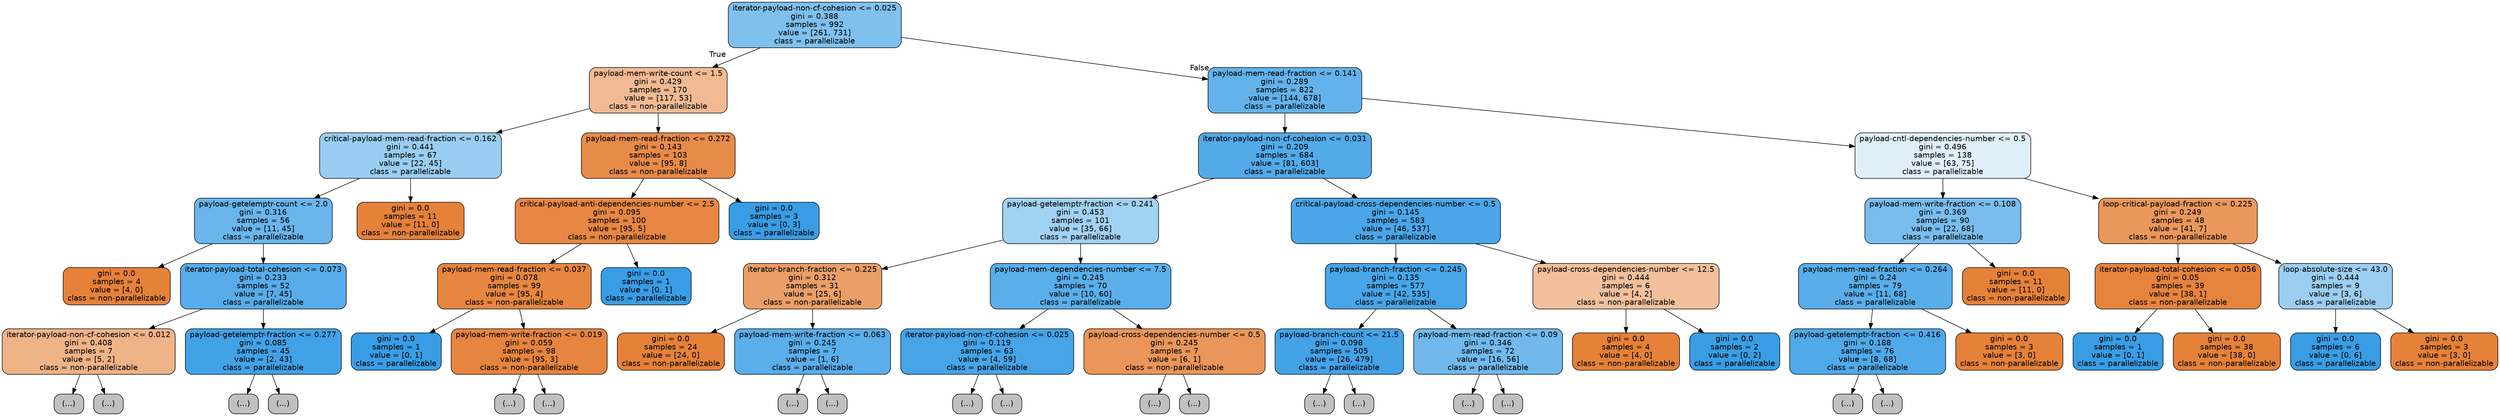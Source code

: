digraph Tree {
node [shape=box, style="filled, rounded", color="black", fontname=helvetica] ;
edge [fontname=helvetica] ;
0 [label="iterator-payload-non-cf-cohesion <= 0.025\ngini = 0.388\nsamples = 992\nvalue = [261, 731]\nclass = parallelizable", fillcolor="#399de5a4"] ;
1 [label="payload-mem-write-count <= 1.5\ngini = 0.429\nsamples = 170\nvalue = [117, 53]\nclass = non-parallelizable", fillcolor="#e581398b"] ;
0 -> 1 [labeldistance=2.5, labelangle=45, headlabel="True"] ;
2 [label="critical-payload-mem-read-fraction <= 0.162\ngini = 0.441\nsamples = 67\nvalue = [22, 45]\nclass = parallelizable", fillcolor="#399de582"] ;
1 -> 2 ;
3 [label="payload-getelemptr-count <= 2.0\ngini = 0.316\nsamples = 56\nvalue = [11, 45]\nclass = parallelizable", fillcolor="#399de5c1"] ;
2 -> 3 ;
4 [label="gini = 0.0\nsamples = 4\nvalue = [4, 0]\nclass = non-parallelizable", fillcolor="#e58139ff"] ;
3 -> 4 ;
5 [label="iterator-payload-total-cohesion <= 0.073\ngini = 0.233\nsamples = 52\nvalue = [7, 45]\nclass = parallelizable", fillcolor="#399de5d7"] ;
3 -> 5 ;
6 [label="iterator-payload-non-cf-cohesion <= 0.012\ngini = 0.408\nsamples = 7\nvalue = [5, 2]\nclass = non-parallelizable", fillcolor="#e5813999"] ;
5 -> 6 ;
7 [label="(...)", fillcolor="#C0C0C0"] ;
6 -> 7 ;
8 [label="(...)", fillcolor="#C0C0C0"] ;
6 -> 8 ;
9 [label="payload-getelemptr-fraction <= 0.277\ngini = 0.085\nsamples = 45\nvalue = [2, 43]\nclass = parallelizable", fillcolor="#399de5f3"] ;
5 -> 9 ;
10 [label="(...)", fillcolor="#C0C0C0"] ;
9 -> 10 ;
15 [label="(...)", fillcolor="#C0C0C0"] ;
9 -> 15 ;
16 [label="gini = 0.0\nsamples = 11\nvalue = [11, 0]\nclass = non-parallelizable", fillcolor="#e58139ff"] ;
2 -> 16 ;
17 [label="payload-mem-read-fraction <= 0.272\ngini = 0.143\nsamples = 103\nvalue = [95, 8]\nclass = non-parallelizable", fillcolor="#e58139ea"] ;
1 -> 17 ;
18 [label="critical-payload-anti-dependencies-number <= 2.5\ngini = 0.095\nsamples = 100\nvalue = [95, 5]\nclass = non-parallelizable", fillcolor="#e58139f2"] ;
17 -> 18 ;
19 [label="payload-mem-read-fraction <= 0.037\ngini = 0.078\nsamples = 99\nvalue = [95, 4]\nclass = non-parallelizable", fillcolor="#e58139f4"] ;
18 -> 19 ;
20 [label="gini = 0.0\nsamples = 1\nvalue = [0, 1]\nclass = parallelizable", fillcolor="#399de5ff"] ;
19 -> 20 ;
21 [label="payload-mem-write-fraction <= 0.019\ngini = 0.059\nsamples = 98\nvalue = [95, 3]\nclass = non-parallelizable", fillcolor="#e58139f7"] ;
19 -> 21 ;
22 [label="(...)", fillcolor="#C0C0C0"] ;
21 -> 22 ;
25 [label="(...)", fillcolor="#C0C0C0"] ;
21 -> 25 ;
30 [label="gini = 0.0\nsamples = 1\nvalue = [0, 1]\nclass = parallelizable", fillcolor="#399de5ff"] ;
18 -> 30 ;
31 [label="gini = 0.0\nsamples = 3\nvalue = [0, 3]\nclass = parallelizable", fillcolor="#399de5ff"] ;
17 -> 31 ;
32 [label="payload-mem-read-fraction <= 0.141\ngini = 0.289\nsamples = 822\nvalue = [144, 678]\nclass = parallelizable", fillcolor="#399de5c9"] ;
0 -> 32 [labeldistance=2.5, labelangle=-45, headlabel="False"] ;
33 [label="iterator-payload-non-cf-cohesion <= 0.031\ngini = 0.209\nsamples = 684\nvalue = [81, 603]\nclass = parallelizable", fillcolor="#399de5dd"] ;
32 -> 33 ;
34 [label="payload-getelemptr-fraction <= 0.241\ngini = 0.453\nsamples = 101\nvalue = [35, 66]\nclass = parallelizable", fillcolor="#399de578"] ;
33 -> 34 ;
35 [label="iterator-branch-fraction <= 0.225\ngini = 0.312\nsamples = 31\nvalue = [25, 6]\nclass = non-parallelizable", fillcolor="#e58139c2"] ;
34 -> 35 ;
36 [label="gini = 0.0\nsamples = 24\nvalue = [24, 0]\nclass = non-parallelizable", fillcolor="#e58139ff"] ;
35 -> 36 ;
37 [label="payload-mem-write-fraction <= 0.063\ngini = 0.245\nsamples = 7\nvalue = [1, 6]\nclass = parallelizable", fillcolor="#399de5d4"] ;
35 -> 37 ;
38 [label="(...)", fillcolor="#C0C0C0"] ;
37 -> 38 ;
39 [label="(...)", fillcolor="#C0C0C0"] ;
37 -> 39 ;
40 [label="payload-mem-dependencies-number <= 7.5\ngini = 0.245\nsamples = 70\nvalue = [10, 60]\nclass = parallelizable", fillcolor="#399de5d4"] ;
34 -> 40 ;
41 [label="iterator-payload-non-cf-cohesion <= 0.025\ngini = 0.119\nsamples = 63\nvalue = [4, 59]\nclass = parallelizable", fillcolor="#399de5ee"] ;
40 -> 41 ;
42 [label="(...)", fillcolor="#C0C0C0"] ;
41 -> 42 ;
43 [label="(...)", fillcolor="#C0C0C0"] ;
41 -> 43 ;
52 [label="payload-cross-dependencies-number <= 0.5\ngini = 0.245\nsamples = 7\nvalue = [6, 1]\nclass = non-parallelizable", fillcolor="#e58139d4"] ;
40 -> 52 ;
53 [label="(...)", fillcolor="#C0C0C0"] ;
52 -> 53 ;
54 [label="(...)", fillcolor="#C0C0C0"] ;
52 -> 54 ;
55 [label="critical-payload-cross-dependencies-number <= 0.5\ngini = 0.145\nsamples = 583\nvalue = [46, 537]\nclass = parallelizable", fillcolor="#399de5e9"] ;
33 -> 55 ;
56 [label="payload-branch-fraction <= 0.245\ngini = 0.135\nsamples = 577\nvalue = [42, 535]\nclass = parallelizable", fillcolor="#399de5eb"] ;
55 -> 56 ;
57 [label="payload-branch-count <= 21.5\ngini = 0.098\nsamples = 505\nvalue = [26, 479]\nclass = parallelizable", fillcolor="#399de5f1"] ;
56 -> 57 ;
58 [label="(...)", fillcolor="#C0C0C0"] ;
57 -> 58 ;
111 [label="(...)", fillcolor="#C0C0C0"] ;
57 -> 111 ;
112 [label="payload-mem-read-fraction <= 0.09\ngini = 0.346\nsamples = 72\nvalue = [16, 56]\nclass = parallelizable", fillcolor="#399de5b6"] ;
56 -> 112 ;
113 [label="(...)", fillcolor="#C0C0C0"] ;
112 -> 113 ;
118 [label="(...)", fillcolor="#C0C0C0"] ;
112 -> 118 ;
123 [label="payload-cross-dependencies-number <= 12.5\ngini = 0.444\nsamples = 6\nvalue = [4, 2]\nclass = non-parallelizable", fillcolor="#e581397f"] ;
55 -> 123 ;
124 [label="gini = 0.0\nsamples = 4\nvalue = [4, 0]\nclass = non-parallelizable", fillcolor="#e58139ff"] ;
123 -> 124 ;
125 [label="gini = 0.0\nsamples = 2\nvalue = [0, 2]\nclass = parallelizable", fillcolor="#399de5ff"] ;
123 -> 125 ;
126 [label="payload-cntl-dependencies-number <= 0.5\ngini = 0.496\nsamples = 138\nvalue = [63, 75]\nclass = parallelizable", fillcolor="#399de529"] ;
32 -> 126 ;
127 [label="payload-mem-write-fraction <= 0.108\ngini = 0.369\nsamples = 90\nvalue = [22, 68]\nclass = parallelizable", fillcolor="#399de5ac"] ;
126 -> 127 ;
128 [label="payload-mem-read-fraction <= 0.264\ngini = 0.24\nsamples = 79\nvalue = [11, 68]\nclass = parallelizable", fillcolor="#399de5d6"] ;
127 -> 128 ;
129 [label="payload-getelemptr-fraction <= 0.416\ngini = 0.188\nsamples = 76\nvalue = [8, 68]\nclass = parallelizable", fillcolor="#399de5e1"] ;
128 -> 129 ;
130 [label="(...)", fillcolor="#C0C0C0"] ;
129 -> 130 ;
151 [label="(...)", fillcolor="#C0C0C0"] ;
129 -> 151 ;
154 [label="gini = 0.0\nsamples = 3\nvalue = [3, 0]\nclass = non-parallelizable", fillcolor="#e58139ff"] ;
128 -> 154 ;
155 [label="gini = 0.0\nsamples = 11\nvalue = [11, 0]\nclass = non-parallelizable", fillcolor="#e58139ff"] ;
127 -> 155 ;
156 [label="loop-critical-payload-fraction <= 0.225\ngini = 0.249\nsamples = 48\nvalue = [41, 7]\nclass = non-parallelizable", fillcolor="#e58139d3"] ;
126 -> 156 ;
157 [label="iterator-payload-total-cohesion <= 0.056\ngini = 0.05\nsamples = 39\nvalue = [38, 1]\nclass = non-parallelizable", fillcolor="#e58139f8"] ;
156 -> 157 ;
158 [label="gini = 0.0\nsamples = 1\nvalue = [0, 1]\nclass = parallelizable", fillcolor="#399de5ff"] ;
157 -> 158 ;
159 [label="gini = 0.0\nsamples = 38\nvalue = [38, 0]\nclass = non-parallelizable", fillcolor="#e58139ff"] ;
157 -> 159 ;
160 [label="loop-absolute-size <= 43.0\ngini = 0.444\nsamples = 9\nvalue = [3, 6]\nclass = parallelizable", fillcolor="#399de57f"] ;
156 -> 160 ;
161 [label="gini = 0.0\nsamples = 6\nvalue = [0, 6]\nclass = parallelizable", fillcolor="#399de5ff"] ;
160 -> 161 ;
162 [label="gini = 0.0\nsamples = 3\nvalue = [3, 0]\nclass = non-parallelizable", fillcolor="#e58139ff"] ;
160 -> 162 ;
}